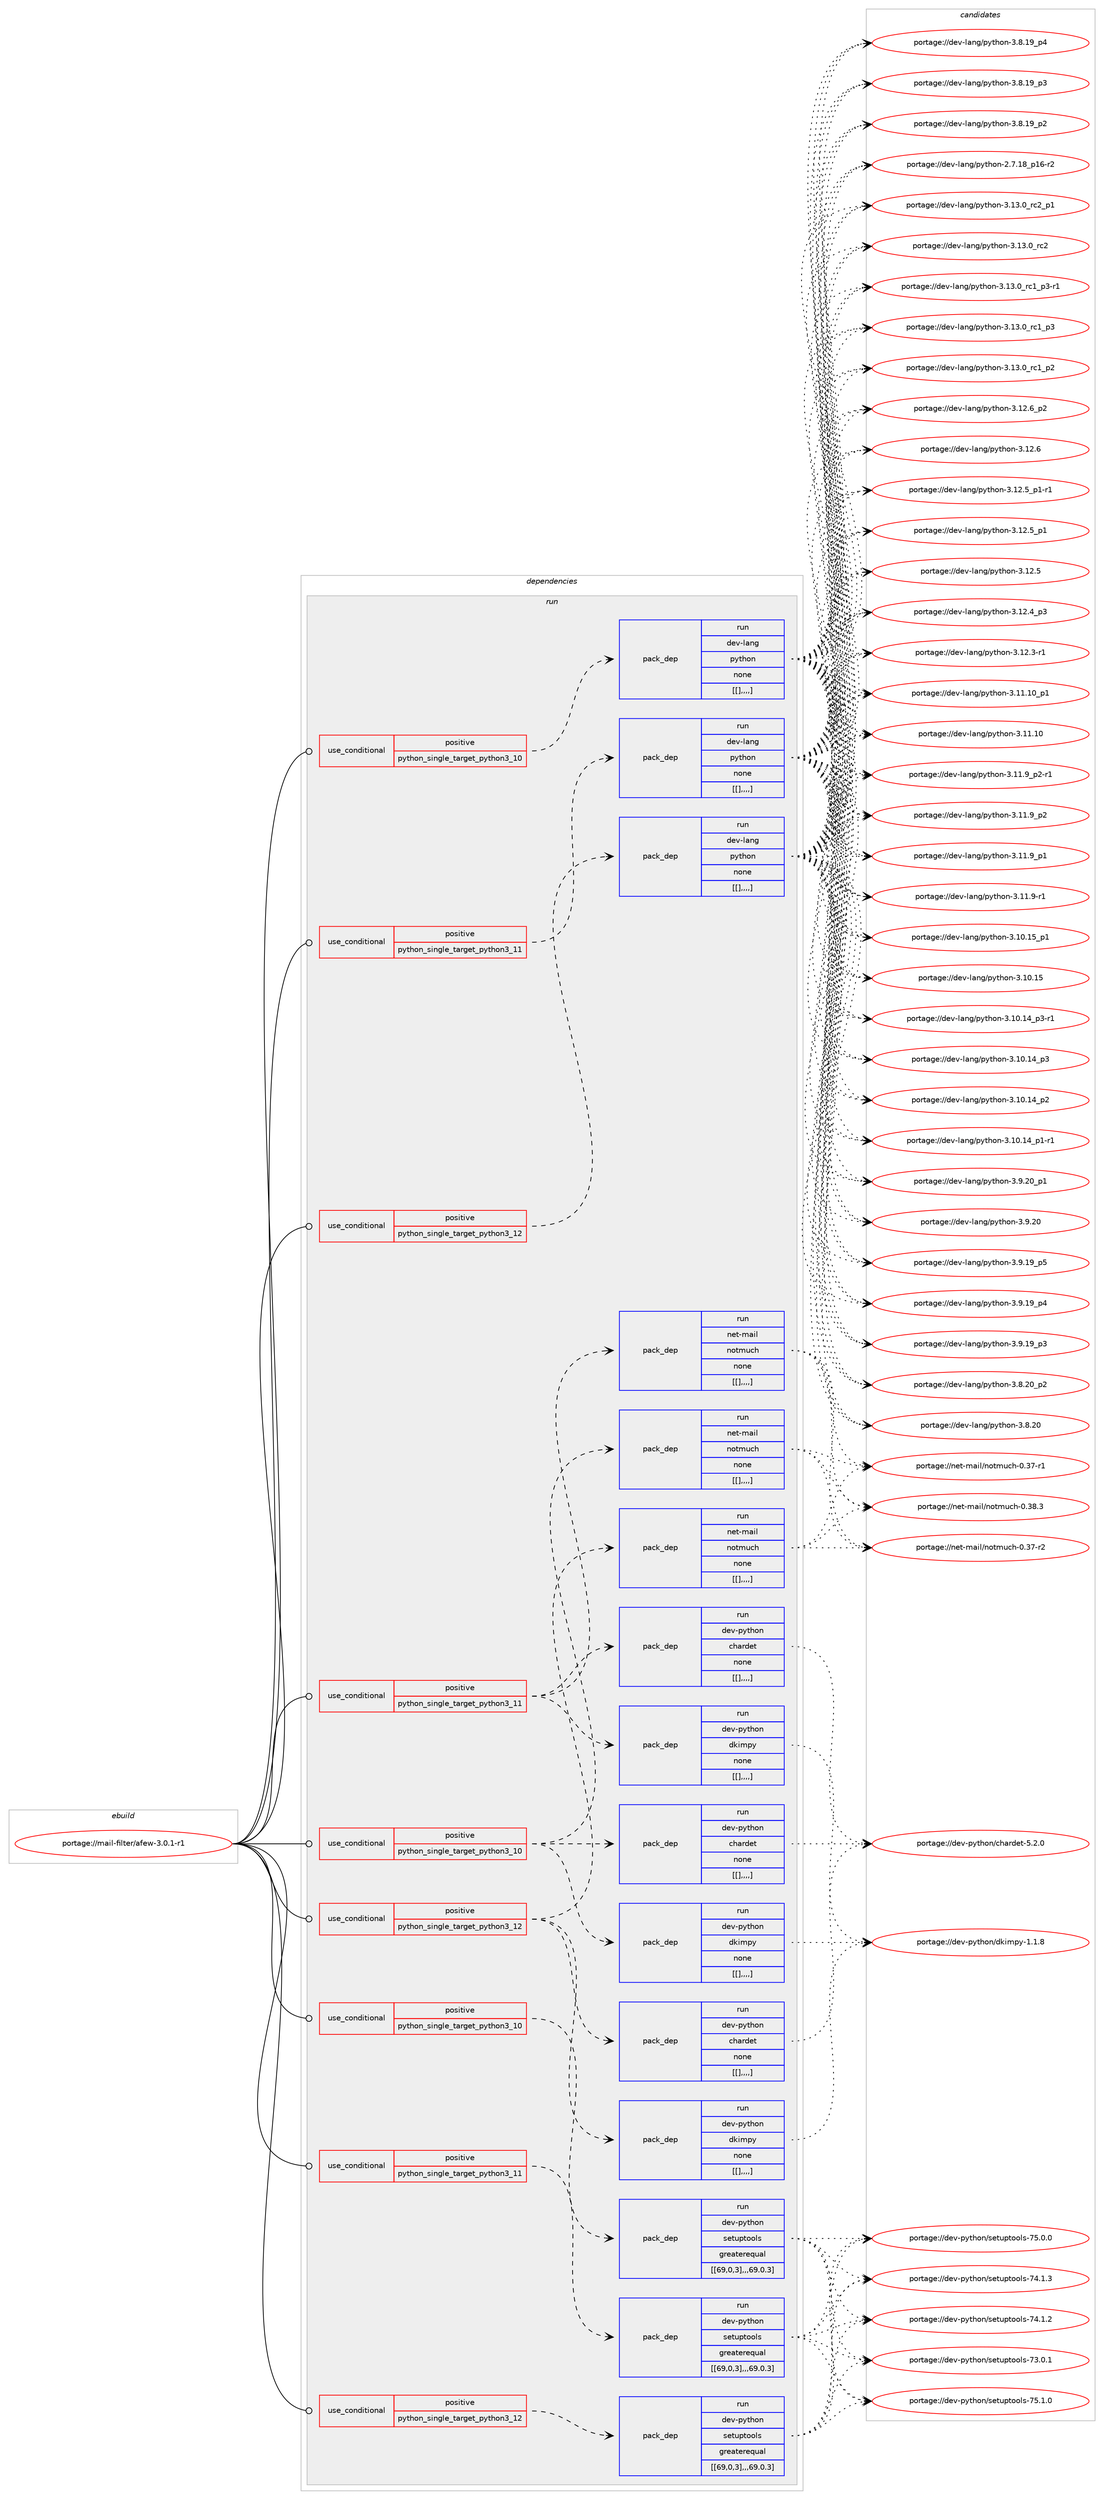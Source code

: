 digraph prolog {

# *************
# Graph options
# *************

newrank=true;
concentrate=true;
compound=true;
graph [rankdir=LR,fontname=Helvetica,fontsize=10,ranksep=1.5];#, ranksep=2.5, nodesep=0.2];
edge  [arrowhead=vee];
node  [fontname=Helvetica,fontsize=10];

# **********
# The ebuild
# **********

subgraph cluster_leftcol {
color=gray;
label=<<i>ebuild</i>>;
id [label="portage://mail-filter/afew-3.0.1-r1", color=red, width=4, href="../mail-filter/afew-3.0.1-r1.svg"];
}

# ****************
# The dependencies
# ****************

subgraph cluster_midcol {
color=gray;
label=<<i>dependencies</i>>;
subgraph cluster_compile {
fillcolor="#eeeeee";
style=filled;
label=<<i>compile</i>>;
}
subgraph cluster_compileandrun {
fillcolor="#eeeeee";
style=filled;
label=<<i>compile and run</i>>;
}
subgraph cluster_run {
fillcolor="#eeeeee";
style=filled;
label=<<i>run</i>>;
subgraph cond72877 {
dependency287137 [label=<<TABLE BORDER="0" CELLBORDER="1" CELLSPACING="0" CELLPADDING="4"><TR><TD ROWSPAN="3" CELLPADDING="10">use_conditional</TD></TR><TR><TD>positive</TD></TR><TR><TD>python_single_target_python3_10</TD></TR></TABLE>>, shape=none, color=red];
subgraph pack211956 {
dependency287138 [label=<<TABLE BORDER="0" CELLBORDER="1" CELLSPACING="0" CELLPADDING="4" WIDTH="220"><TR><TD ROWSPAN="6" CELLPADDING="30">pack_dep</TD></TR><TR><TD WIDTH="110">run</TD></TR><TR><TD>dev-lang</TD></TR><TR><TD>python</TD></TR><TR><TD>none</TD></TR><TR><TD>[[],,,,]</TD></TR></TABLE>>, shape=none, color=blue];
}
dependency287137:e -> dependency287138:w [weight=20,style="dashed",arrowhead="vee"];
}
id:e -> dependency287137:w [weight=20,style="solid",arrowhead="odot"];
subgraph cond72878 {
dependency287139 [label=<<TABLE BORDER="0" CELLBORDER="1" CELLSPACING="0" CELLPADDING="4"><TR><TD ROWSPAN="3" CELLPADDING="10">use_conditional</TD></TR><TR><TD>positive</TD></TR><TR><TD>python_single_target_python3_10</TD></TR></TABLE>>, shape=none, color=red];
subgraph pack211957 {
dependency287140 [label=<<TABLE BORDER="0" CELLBORDER="1" CELLSPACING="0" CELLPADDING="4" WIDTH="220"><TR><TD ROWSPAN="6" CELLPADDING="30">pack_dep</TD></TR><TR><TD WIDTH="110">run</TD></TR><TR><TD>dev-python</TD></TR><TR><TD>chardet</TD></TR><TR><TD>none</TD></TR><TR><TD>[[],,,,]</TD></TR></TABLE>>, shape=none, color=blue];
}
dependency287139:e -> dependency287140:w [weight=20,style="dashed",arrowhead="vee"];
subgraph pack211958 {
dependency287141 [label=<<TABLE BORDER="0" CELLBORDER="1" CELLSPACING="0" CELLPADDING="4" WIDTH="220"><TR><TD ROWSPAN="6" CELLPADDING="30">pack_dep</TD></TR><TR><TD WIDTH="110">run</TD></TR><TR><TD>dev-python</TD></TR><TR><TD>dkimpy</TD></TR><TR><TD>none</TD></TR><TR><TD>[[],,,,]</TD></TR></TABLE>>, shape=none, color=blue];
}
dependency287139:e -> dependency287141:w [weight=20,style="dashed",arrowhead="vee"];
subgraph pack211959 {
dependency287142 [label=<<TABLE BORDER="0" CELLBORDER="1" CELLSPACING="0" CELLPADDING="4" WIDTH="220"><TR><TD ROWSPAN="6" CELLPADDING="30">pack_dep</TD></TR><TR><TD WIDTH="110">run</TD></TR><TR><TD>net-mail</TD></TR><TR><TD>notmuch</TD></TR><TR><TD>none</TD></TR><TR><TD>[[],,,,]</TD></TR></TABLE>>, shape=none, color=blue];
}
dependency287139:e -> dependency287142:w [weight=20,style="dashed",arrowhead="vee"];
}
id:e -> dependency287139:w [weight=20,style="solid",arrowhead="odot"];
subgraph cond72879 {
dependency287143 [label=<<TABLE BORDER="0" CELLBORDER="1" CELLSPACING="0" CELLPADDING="4"><TR><TD ROWSPAN="3" CELLPADDING="10">use_conditional</TD></TR><TR><TD>positive</TD></TR><TR><TD>python_single_target_python3_10</TD></TR></TABLE>>, shape=none, color=red];
subgraph pack211960 {
dependency287144 [label=<<TABLE BORDER="0" CELLBORDER="1" CELLSPACING="0" CELLPADDING="4" WIDTH="220"><TR><TD ROWSPAN="6" CELLPADDING="30">pack_dep</TD></TR><TR><TD WIDTH="110">run</TD></TR><TR><TD>dev-python</TD></TR><TR><TD>setuptools</TD></TR><TR><TD>greaterequal</TD></TR><TR><TD>[[69,0,3],,,69.0.3]</TD></TR></TABLE>>, shape=none, color=blue];
}
dependency287143:e -> dependency287144:w [weight=20,style="dashed",arrowhead="vee"];
}
id:e -> dependency287143:w [weight=20,style="solid",arrowhead="odot"];
subgraph cond72880 {
dependency287145 [label=<<TABLE BORDER="0" CELLBORDER="1" CELLSPACING="0" CELLPADDING="4"><TR><TD ROWSPAN="3" CELLPADDING="10">use_conditional</TD></TR><TR><TD>positive</TD></TR><TR><TD>python_single_target_python3_11</TD></TR></TABLE>>, shape=none, color=red];
subgraph pack211961 {
dependency287146 [label=<<TABLE BORDER="0" CELLBORDER="1" CELLSPACING="0" CELLPADDING="4" WIDTH="220"><TR><TD ROWSPAN="6" CELLPADDING="30">pack_dep</TD></TR><TR><TD WIDTH="110">run</TD></TR><TR><TD>dev-lang</TD></TR><TR><TD>python</TD></TR><TR><TD>none</TD></TR><TR><TD>[[],,,,]</TD></TR></TABLE>>, shape=none, color=blue];
}
dependency287145:e -> dependency287146:w [weight=20,style="dashed",arrowhead="vee"];
}
id:e -> dependency287145:w [weight=20,style="solid",arrowhead="odot"];
subgraph cond72881 {
dependency287147 [label=<<TABLE BORDER="0" CELLBORDER="1" CELLSPACING="0" CELLPADDING="4"><TR><TD ROWSPAN="3" CELLPADDING="10">use_conditional</TD></TR><TR><TD>positive</TD></TR><TR><TD>python_single_target_python3_11</TD></TR></TABLE>>, shape=none, color=red];
subgraph pack211962 {
dependency287148 [label=<<TABLE BORDER="0" CELLBORDER="1" CELLSPACING="0" CELLPADDING="4" WIDTH="220"><TR><TD ROWSPAN="6" CELLPADDING="30">pack_dep</TD></TR><TR><TD WIDTH="110">run</TD></TR><TR><TD>dev-python</TD></TR><TR><TD>chardet</TD></TR><TR><TD>none</TD></TR><TR><TD>[[],,,,]</TD></TR></TABLE>>, shape=none, color=blue];
}
dependency287147:e -> dependency287148:w [weight=20,style="dashed",arrowhead="vee"];
subgraph pack211963 {
dependency287149 [label=<<TABLE BORDER="0" CELLBORDER="1" CELLSPACING="0" CELLPADDING="4" WIDTH="220"><TR><TD ROWSPAN="6" CELLPADDING="30">pack_dep</TD></TR><TR><TD WIDTH="110">run</TD></TR><TR><TD>dev-python</TD></TR><TR><TD>dkimpy</TD></TR><TR><TD>none</TD></TR><TR><TD>[[],,,,]</TD></TR></TABLE>>, shape=none, color=blue];
}
dependency287147:e -> dependency287149:w [weight=20,style="dashed",arrowhead="vee"];
subgraph pack211964 {
dependency287150 [label=<<TABLE BORDER="0" CELLBORDER="1" CELLSPACING="0" CELLPADDING="4" WIDTH="220"><TR><TD ROWSPAN="6" CELLPADDING="30">pack_dep</TD></TR><TR><TD WIDTH="110">run</TD></TR><TR><TD>net-mail</TD></TR><TR><TD>notmuch</TD></TR><TR><TD>none</TD></TR><TR><TD>[[],,,,]</TD></TR></TABLE>>, shape=none, color=blue];
}
dependency287147:e -> dependency287150:w [weight=20,style="dashed",arrowhead="vee"];
}
id:e -> dependency287147:w [weight=20,style="solid",arrowhead="odot"];
subgraph cond72882 {
dependency287151 [label=<<TABLE BORDER="0" CELLBORDER="1" CELLSPACING="0" CELLPADDING="4"><TR><TD ROWSPAN="3" CELLPADDING="10">use_conditional</TD></TR><TR><TD>positive</TD></TR><TR><TD>python_single_target_python3_11</TD></TR></TABLE>>, shape=none, color=red];
subgraph pack211965 {
dependency287152 [label=<<TABLE BORDER="0" CELLBORDER="1" CELLSPACING="0" CELLPADDING="4" WIDTH="220"><TR><TD ROWSPAN="6" CELLPADDING="30">pack_dep</TD></TR><TR><TD WIDTH="110">run</TD></TR><TR><TD>dev-python</TD></TR><TR><TD>setuptools</TD></TR><TR><TD>greaterequal</TD></TR><TR><TD>[[69,0,3],,,69.0.3]</TD></TR></TABLE>>, shape=none, color=blue];
}
dependency287151:e -> dependency287152:w [weight=20,style="dashed",arrowhead="vee"];
}
id:e -> dependency287151:w [weight=20,style="solid",arrowhead="odot"];
subgraph cond72883 {
dependency287153 [label=<<TABLE BORDER="0" CELLBORDER="1" CELLSPACING="0" CELLPADDING="4"><TR><TD ROWSPAN="3" CELLPADDING="10">use_conditional</TD></TR><TR><TD>positive</TD></TR><TR><TD>python_single_target_python3_12</TD></TR></TABLE>>, shape=none, color=red];
subgraph pack211966 {
dependency287154 [label=<<TABLE BORDER="0" CELLBORDER="1" CELLSPACING="0" CELLPADDING="4" WIDTH="220"><TR><TD ROWSPAN="6" CELLPADDING="30">pack_dep</TD></TR><TR><TD WIDTH="110">run</TD></TR><TR><TD>dev-lang</TD></TR><TR><TD>python</TD></TR><TR><TD>none</TD></TR><TR><TD>[[],,,,]</TD></TR></TABLE>>, shape=none, color=blue];
}
dependency287153:e -> dependency287154:w [weight=20,style="dashed",arrowhead="vee"];
}
id:e -> dependency287153:w [weight=20,style="solid",arrowhead="odot"];
subgraph cond72884 {
dependency287155 [label=<<TABLE BORDER="0" CELLBORDER="1" CELLSPACING="0" CELLPADDING="4"><TR><TD ROWSPAN="3" CELLPADDING="10">use_conditional</TD></TR><TR><TD>positive</TD></TR><TR><TD>python_single_target_python3_12</TD></TR></TABLE>>, shape=none, color=red];
subgraph pack211967 {
dependency287156 [label=<<TABLE BORDER="0" CELLBORDER="1" CELLSPACING="0" CELLPADDING="4" WIDTH="220"><TR><TD ROWSPAN="6" CELLPADDING="30">pack_dep</TD></TR><TR><TD WIDTH="110">run</TD></TR><TR><TD>dev-python</TD></TR><TR><TD>chardet</TD></TR><TR><TD>none</TD></TR><TR><TD>[[],,,,]</TD></TR></TABLE>>, shape=none, color=blue];
}
dependency287155:e -> dependency287156:w [weight=20,style="dashed",arrowhead="vee"];
subgraph pack211968 {
dependency287157 [label=<<TABLE BORDER="0" CELLBORDER="1" CELLSPACING="0" CELLPADDING="4" WIDTH="220"><TR><TD ROWSPAN="6" CELLPADDING="30">pack_dep</TD></TR><TR><TD WIDTH="110">run</TD></TR><TR><TD>dev-python</TD></TR><TR><TD>dkimpy</TD></TR><TR><TD>none</TD></TR><TR><TD>[[],,,,]</TD></TR></TABLE>>, shape=none, color=blue];
}
dependency287155:e -> dependency287157:w [weight=20,style="dashed",arrowhead="vee"];
subgraph pack211969 {
dependency287158 [label=<<TABLE BORDER="0" CELLBORDER="1" CELLSPACING="0" CELLPADDING="4" WIDTH="220"><TR><TD ROWSPAN="6" CELLPADDING="30">pack_dep</TD></TR><TR><TD WIDTH="110">run</TD></TR><TR><TD>net-mail</TD></TR><TR><TD>notmuch</TD></TR><TR><TD>none</TD></TR><TR><TD>[[],,,,]</TD></TR></TABLE>>, shape=none, color=blue];
}
dependency287155:e -> dependency287158:w [weight=20,style="dashed",arrowhead="vee"];
}
id:e -> dependency287155:w [weight=20,style="solid",arrowhead="odot"];
subgraph cond72885 {
dependency287159 [label=<<TABLE BORDER="0" CELLBORDER="1" CELLSPACING="0" CELLPADDING="4"><TR><TD ROWSPAN="3" CELLPADDING="10">use_conditional</TD></TR><TR><TD>positive</TD></TR><TR><TD>python_single_target_python3_12</TD></TR></TABLE>>, shape=none, color=red];
subgraph pack211970 {
dependency287160 [label=<<TABLE BORDER="0" CELLBORDER="1" CELLSPACING="0" CELLPADDING="4" WIDTH="220"><TR><TD ROWSPAN="6" CELLPADDING="30">pack_dep</TD></TR><TR><TD WIDTH="110">run</TD></TR><TR><TD>dev-python</TD></TR><TR><TD>setuptools</TD></TR><TR><TD>greaterequal</TD></TR><TR><TD>[[69,0,3],,,69.0.3]</TD></TR></TABLE>>, shape=none, color=blue];
}
dependency287159:e -> dependency287160:w [weight=20,style="dashed",arrowhead="vee"];
}
id:e -> dependency287159:w [weight=20,style="solid",arrowhead="odot"];
}
}

# **************
# The candidates
# **************

subgraph cluster_choices {
rank=same;
color=gray;
label=<<i>candidates</i>>;

subgraph choice211956 {
color=black;
nodesep=1;
choice100101118451089711010347112121116104111110455146495146489511499509511249 [label="portage://dev-lang/python-3.13.0_rc2_p1", color=red, width=4,href="../dev-lang/python-3.13.0_rc2_p1.svg"];
choice10010111845108971101034711212111610411111045514649514648951149950 [label="portage://dev-lang/python-3.13.0_rc2", color=red, width=4,href="../dev-lang/python-3.13.0_rc2.svg"];
choice1001011184510897110103471121211161041111104551464951464895114994995112514511449 [label="portage://dev-lang/python-3.13.0_rc1_p3-r1", color=red, width=4,href="../dev-lang/python-3.13.0_rc1_p3-r1.svg"];
choice100101118451089711010347112121116104111110455146495146489511499499511251 [label="portage://dev-lang/python-3.13.0_rc1_p3", color=red, width=4,href="../dev-lang/python-3.13.0_rc1_p3.svg"];
choice100101118451089711010347112121116104111110455146495146489511499499511250 [label="portage://dev-lang/python-3.13.0_rc1_p2", color=red, width=4,href="../dev-lang/python-3.13.0_rc1_p2.svg"];
choice100101118451089711010347112121116104111110455146495046549511250 [label="portage://dev-lang/python-3.12.6_p2", color=red, width=4,href="../dev-lang/python-3.12.6_p2.svg"];
choice10010111845108971101034711212111610411111045514649504654 [label="portage://dev-lang/python-3.12.6", color=red, width=4,href="../dev-lang/python-3.12.6.svg"];
choice1001011184510897110103471121211161041111104551464950465395112494511449 [label="portage://dev-lang/python-3.12.5_p1-r1", color=red, width=4,href="../dev-lang/python-3.12.5_p1-r1.svg"];
choice100101118451089711010347112121116104111110455146495046539511249 [label="portage://dev-lang/python-3.12.5_p1", color=red, width=4,href="../dev-lang/python-3.12.5_p1.svg"];
choice10010111845108971101034711212111610411111045514649504653 [label="portage://dev-lang/python-3.12.5", color=red, width=4,href="../dev-lang/python-3.12.5.svg"];
choice100101118451089711010347112121116104111110455146495046529511251 [label="portage://dev-lang/python-3.12.4_p3", color=red, width=4,href="../dev-lang/python-3.12.4_p3.svg"];
choice100101118451089711010347112121116104111110455146495046514511449 [label="portage://dev-lang/python-3.12.3-r1", color=red, width=4,href="../dev-lang/python-3.12.3-r1.svg"];
choice10010111845108971101034711212111610411111045514649494649489511249 [label="portage://dev-lang/python-3.11.10_p1", color=red, width=4,href="../dev-lang/python-3.11.10_p1.svg"];
choice1001011184510897110103471121211161041111104551464949464948 [label="portage://dev-lang/python-3.11.10", color=red, width=4,href="../dev-lang/python-3.11.10.svg"];
choice1001011184510897110103471121211161041111104551464949465795112504511449 [label="portage://dev-lang/python-3.11.9_p2-r1", color=red, width=4,href="../dev-lang/python-3.11.9_p2-r1.svg"];
choice100101118451089711010347112121116104111110455146494946579511250 [label="portage://dev-lang/python-3.11.9_p2", color=red, width=4,href="../dev-lang/python-3.11.9_p2.svg"];
choice100101118451089711010347112121116104111110455146494946579511249 [label="portage://dev-lang/python-3.11.9_p1", color=red, width=4,href="../dev-lang/python-3.11.9_p1.svg"];
choice100101118451089711010347112121116104111110455146494946574511449 [label="portage://dev-lang/python-3.11.9-r1", color=red, width=4,href="../dev-lang/python-3.11.9-r1.svg"];
choice10010111845108971101034711212111610411111045514649484649539511249 [label="portage://dev-lang/python-3.10.15_p1", color=red, width=4,href="../dev-lang/python-3.10.15_p1.svg"];
choice1001011184510897110103471121211161041111104551464948464953 [label="portage://dev-lang/python-3.10.15", color=red, width=4,href="../dev-lang/python-3.10.15.svg"];
choice100101118451089711010347112121116104111110455146494846495295112514511449 [label="portage://dev-lang/python-3.10.14_p3-r1", color=red, width=4,href="../dev-lang/python-3.10.14_p3-r1.svg"];
choice10010111845108971101034711212111610411111045514649484649529511251 [label="portage://dev-lang/python-3.10.14_p3", color=red, width=4,href="../dev-lang/python-3.10.14_p3.svg"];
choice10010111845108971101034711212111610411111045514649484649529511250 [label="portage://dev-lang/python-3.10.14_p2", color=red, width=4,href="../dev-lang/python-3.10.14_p2.svg"];
choice100101118451089711010347112121116104111110455146494846495295112494511449 [label="portage://dev-lang/python-3.10.14_p1-r1", color=red, width=4,href="../dev-lang/python-3.10.14_p1-r1.svg"];
choice100101118451089711010347112121116104111110455146574650489511249 [label="portage://dev-lang/python-3.9.20_p1", color=red, width=4,href="../dev-lang/python-3.9.20_p1.svg"];
choice10010111845108971101034711212111610411111045514657465048 [label="portage://dev-lang/python-3.9.20", color=red, width=4,href="../dev-lang/python-3.9.20.svg"];
choice100101118451089711010347112121116104111110455146574649579511253 [label="portage://dev-lang/python-3.9.19_p5", color=red, width=4,href="../dev-lang/python-3.9.19_p5.svg"];
choice100101118451089711010347112121116104111110455146574649579511252 [label="portage://dev-lang/python-3.9.19_p4", color=red, width=4,href="../dev-lang/python-3.9.19_p4.svg"];
choice100101118451089711010347112121116104111110455146574649579511251 [label="portage://dev-lang/python-3.9.19_p3", color=red, width=4,href="../dev-lang/python-3.9.19_p3.svg"];
choice100101118451089711010347112121116104111110455146564650489511250 [label="portage://dev-lang/python-3.8.20_p2", color=red, width=4,href="../dev-lang/python-3.8.20_p2.svg"];
choice10010111845108971101034711212111610411111045514656465048 [label="portage://dev-lang/python-3.8.20", color=red, width=4,href="../dev-lang/python-3.8.20.svg"];
choice100101118451089711010347112121116104111110455146564649579511252 [label="portage://dev-lang/python-3.8.19_p4", color=red, width=4,href="../dev-lang/python-3.8.19_p4.svg"];
choice100101118451089711010347112121116104111110455146564649579511251 [label="portage://dev-lang/python-3.8.19_p3", color=red, width=4,href="../dev-lang/python-3.8.19_p3.svg"];
choice100101118451089711010347112121116104111110455146564649579511250 [label="portage://dev-lang/python-3.8.19_p2", color=red, width=4,href="../dev-lang/python-3.8.19_p2.svg"];
choice100101118451089711010347112121116104111110455046554649569511249544511450 [label="portage://dev-lang/python-2.7.18_p16-r2", color=red, width=4,href="../dev-lang/python-2.7.18_p16-r2.svg"];
dependency287138:e -> choice100101118451089711010347112121116104111110455146495146489511499509511249:w [style=dotted,weight="100"];
dependency287138:e -> choice10010111845108971101034711212111610411111045514649514648951149950:w [style=dotted,weight="100"];
dependency287138:e -> choice1001011184510897110103471121211161041111104551464951464895114994995112514511449:w [style=dotted,weight="100"];
dependency287138:e -> choice100101118451089711010347112121116104111110455146495146489511499499511251:w [style=dotted,weight="100"];
dependency287138:e -> choice100101118451089711010347112121116104111110455146495146489511499499511250:w [style=dotted,weight="100"];
dependency287138:e -> choice100101118451089711010347112121116104111110455146495046549511250:w [style=dotted,weight="100"];
dependency287138:e -> choice10010111845108971101034711212111610411111045514649504654:w [style=dotted,weight="100"];
dependency287138:e -> choice1001011184510897110103471121211161041111104551464950465395112494511449:w [style=dotted,weight="100"];
dependency287138:e -> choice100101118451089711010347112121116104111110455146495046539511249:w [style=dotted,weight="100"];
dependency287138:e -> choice10010111845108971101034711212111610411111045514649504653:w [style=dotted,weight="100"];
dependency287138:e -> choice100101118451089711010347112121116104111110455146495046529511251:w [style=dotted,weight="100"];
dependency287138:e -> choice100101118451089711010347112121116104111110455146495046514511449:w [style=dotted,weight="100"];
dependency287138:e -> choice10010111845108971101034711212111610411111045514649494649489511249:w [style=dotted,weight="100"];
dependency287138:e -> choice1001011184510897110103471121211161041111104551464949464948:w [style=dotted,weight="100"];
dependency287138:e -> choice1001011184510897110103471121211161041111104551464949465795112504511449:w [style=dotted,weight="100"];
dependency287138:e -> choice100101118451089711010347112121116104111110455146494946579511250:w [style=dotted,weight="100"];
dependency287138:e -> choice100101118451089711010347112121116104111110455146494946579511249:w [style=dotted,weight="100"];
dependency287138:e -> choice100101118451089711010347112121116104111110455146494946574511449:w [style=dotted,weight="100"];
dependency287138:e -> choice10010111845108971101034711212111610411111045514649484649539511249:w [style=dotted,weight="100"];
dependency287138:e -> choice1001011184510897110103471121211161041111104551464948464953:w [style=dotted,weight="100"];
dependency287138:e -> choice100101118451089711010347112121116104111110455146494846495295112514511449:w [style=dotted,weight="100"];
dependency287138:e -> choice10010111845108971101034711212111610411111045514649484649529511251:w [style=dotted,weight="100"];
dependency287138:e -> choice10010111845108971101034711212111610411111045514649484649529511250:w [style=dotted,weight="100"];
dependency287138:e -> choice100101118451089711010347112121116104111110455146494846495295112494511449:w [style=dotted,weight="100"];
dependency287138:e -> choice100101118451089711010347112121116104111110455146574650489511249:w [style=dotted,weight="100"];
dependency287138:e -> choice10010111845108971101034711212111610411111045514657465048:w [style=dotted,weight="100"];
dependency287138:e -> choice100101118451089711010347112121116104111110455146574649579511253:w [style=dotted,weight="100"];
dependency287138:e -> choice100101118451089711010347112121116104111110455146574649579511252:w [style=dotted,weight="100"];
dependency287138:e -> choice100101118451089711010347112121116104111110455146574649579511251:w [style=dotted,weight="100"];
dependency287138:e -> choice100101118451089711010347112121116104111110455146564650489511250:w [style=dotted,weight="100"];
dependency287138:e -> choice10010111845108971101034711212111610411111045514656465048:w [style=dotted,weight="100"];
dependency287138:e -> choice100101118451089711010347112121116104111110455146564649579511252:w [style=dotted,weight="100"];
dependency287138:e -> choice100101118451089711010347112121116104111110455146564649579511251:w [style=dotted,weight="100"];
dependency287138:e -> choice100101118451089711010347112121116104111110455146564649579511250:w [style=dotted,weight="100"];
dependency287138:e -> choice100101118451089711010347112121116104111110455046554649569511249544511450:w [style=dotted,weight="100"];
}
subgraph choice211957 {
color=black;
nodesep=1;
choice10010111845112121116104111110479910497114100101116455346504648 [label="portage://dev-python/chardet-5.2.0", color=red, width=4,href="../dev-python/chardet-5.2.0.svg"];
dependency287140:e -> choice10010111845112121116104111110479910497114100101116455346504648:w [style=dotted,weight="100"];
}
subgraph choice211958 {
color=black;
nodesep=1;
choice1001011184511212111610411111047100107105109112121454946494656 [label="portage://dev-python/dkimpy-1.1.8", color=red, width=4,href="../dev-python/dkimpy-1.1.8.svg"];
dependency287141:e -> choice1001011184511212111610411111047100107105109112121454946494656:w [style=dotted,weight="100"];
}
subgraph choice211959 {
color=black;
nodesep=1;
choice1101011164510997105108471101111161091179910445484651564651 [label="portage://net-mail/notmuch-0.38.3", color=red, width=4,href="../net-mail/notmuch-0.38.3.svg"];
choice1101011164510997105108471101111161091179910445484651554511450 [label="portage://net-mail/notmuch-0.37-r2", color=red, width=4,href="../net-mail/notmuch-0.37-r2.svg"];
choice1101011164510997105108471101111161091179910445484651554511449 [label="portage://net-mail/notmuch-0.37-r1", color=red, width=4,href="../net-mail/notmuch-0.37-r1.svg"];
dependency287142:e -> choice1101011164510997105108471101111161091179910445484651564651:w [style=dotted,weight="100"];
dependency287142:e -> choice1101011164510997105108471101111161091179910445484651554511450:w [style=dotted,weight="100"];
dependency287142:e -> choice1101011164510997105108471101111161091179910445484651554511449:w [style=dotted,weight="100"];
}
subgraph choice211960 {
color=black;
nodesep=1;
choice100101118451121211161041111104711510111611711211611111110811545555346494648 [label="portage://dev-python/setuptools-75.1.0", color=red, width=4,href="../dev-python/setuptools-75.1.0.svg"];
choice100101118451121211161041111104711510111611711211611111110811545555346484648 [label="portage://dev-python/setuptools-75.0.0", color=red, width=4,href="../dev-python/setuptools-75.0.0.svg"];
choice100101118451121211161041111104711510111611711211611111110811545555246494651 [label="portage://dev-python/setuptools-74.1.3", color=red, width=4,href="../dev-python/setuptools-74.1.3.svg"];
choice100101118451121211161041111104711510111611711211611111110811545555246494650 [label="portage://dev-python/setuptools-74.1.2", color=red, width=4,href="../dev-python/setuptools-74.1.2.svg"];
choice100101118451121211161041111104711510111611711211611111110811545555146484649 [label="portage://dev-python/setuptools-73.0.1", color=red, width=4,href="../dev-python/setuptools-73.0.1.svg"];
dependency287144:e -> choice100101118451121211161041111104711510111611711211611111110811545555346494648:w [style=dotted,weight="100"];
dependency287144:e -> choice100101118451121211161041111104711510111611711211611111110811545555346484648:w [style=dotted,weight="100"];
dependency287144:e -> choice100101118451121211161041111104711510111611711211611111110811545555246494651:w [style=dotted,weight="100"];
dependency287144:e -> choice100101118451121211161041111104711510111611711211611111110811545555246494650:w [style=dotted,weight="100"];
dependency287144:e -> choice100101118451121211161041111104711510111611711211611111110811545555146484649:w [style=dotted,weight="100"];
}
subgraph choice211961 {
color=black;
nodesep=1;
choice100101118451089711010347112121116104111110455146495146489511499509511249 [label="portage://dev-lang/python-3.13.0_rc2_p1", color=red, width=4,href="../dev-lang/python-3.13.0_rc2_p1.svg"];
choice10010111845108971101034711212111610411111045514649514648951149950 [label="portage://dev-lang/python-3.13.0_rc2", color=red, width=4,href="../dev-lang/python-3.13.0_rc2.svg"];
choice1001011184510897110103471121211161041111104551464951464895114994995112514511449 [label="portage://dev-lang/python-3.13.0_rc1_p3-r1", color=red, width=4,href="../dev-lang/python-3.13.0_rc1_p3-r1.svg"];
choice100101118451089711010347112121116104111110455146495146489511499499511251 [label="portage://dev-lang/python-3.13.0_rc1_p3", color=red, width=4,href="../dev-lang/python-3.13.0_rc1_p3.svg"];
choice100101118451089711010347112121116104111110455146495146489511499499511250 [label="portage://dev-lang/python-3.13.0_rc1_p2", color=red, width=4,href="../dev-lang/python-3.13.0_rc1_p2.svg"];
choice100101118451089711010347112121116104111110455146495046549511250 [label="portage://dev-lang/python-3.12.6_p2", color=red, width=4,href="../dev-lang/python-3.12.6_p2.svg"];
choice10010111845108971101034711212111610411111045514649504654 [label="portage://dev-lang/python-3.12.6", color=red, width=4,href="../dev-lang/python-3.12.6.svg"];
choice1001011184510897110103471121211161041111104551464950465395112494511449 [label="portage://dev-lang/python-3.12.5_p1-r1", color=red, width=4,href="../dev-lang/python-3.12.5_p1-r1.svg"];
choice100101118451089711010347112121116104111110455146495046539511249 [label="portage://dev-lang/python-3.12.5_p1", color=red, width=4,href="../dev-lang/python-3.12.5_p1.svg"];
choice10010111845108971101034711212111610411111045514649504653 [label="portage://dev-lang/python-3.12.5", color=red, width=4,href="../dev-lang/python-3.12.5.svg"];
choice100101118451089711010347112121116104111110455146495046529511251 [label="portage://dev-lang/python-3.12.4_p3", color=red, width=4,href="../dev-lang/python-3.12.4_p3.svg"];
choice100101118451089711010347112121116104111110455146495046514511449 [label="portage://dev-lang/python-3.12.3-r1", color=red, width=4,href="../dev-lang/python-3.12.3-r1.svg"];
choice10010111845108971101034711212111610411111045514649494649489511249 [label="portage://dev-lang/python-3.11.10_p1", color=red, width=4,href="../dev-lang/python-3.11.10_p1.svg"];
choice1001011184510897110103471121211161041111104551464949464948 [label="portage://dev-lang/python-3.11.10", color=red, width=4,href="../dev-lang/python-3.11.10.svg"];
choice1001011184510897110103471121211161041111104551464949465795112504511449 [label="portage://dev-lang/python-3.11.9_p2-r1", color=red, width=4,href="../dev-lang/python-3.11.9_p2-r1.svg"];
choice100101118451089711010347112121116104111110455146494946579511250 [label="portage://dev-lang/python-3.11.9_p2", color=red, width=4,href="../dev-lang/python-3.11.9_p2.svg"];
choice100101118451089711010347112121116104111110455146494946579511249 [label="portage://dev-lang/python-3.11.9_p1", color=red, width=4,href="../dev-lang/python-3.11.9_p1.svg"];
choice100101118451089711010347112121116104111110455146494946574511449 [label="portage://dev-lang/python-3.11.9-r1", color=red, width=4,href="../dev-lang/python-3.11.9-r1.svg"];
choice10010111845108971101034711212111610411111045514649484649539511249 [label="portage://dev-lang/python-3.10.15_p1", color=red, width=4,href="../dev-lang/python-3.10.15_p1.svg"];
choice1001011184510897110103471121211161041111104551464948464953 [label="portage://dev-lang/python-3.10.15", color=red, width=4,href="../dev-lang/python-3.10.15.svg"];
choice100101118451089711010347112121116104111110455146494846495295112514511449 [label="portage://dev-lang/python-3.10.14_p3-r1", color=red, width=4,href="../dev-lang/python-3.10.14_p3-r1.svg"];
choice10010111845108971101034711212111610411111045514649484649529511251 [label="portage://dev-lang/python-3.10.14_p3", color=red, width=4,href="../dev-lang/python-3.10.14_p3.svg"];
choice10010111845108971101034711212111610411111045514649484649529511250 [label="portage://dev-lang/python-3.10.14_p2", color=red, width=4,href="../dev-lang/python-3.10.14_p2.svg"];
choice100101118451089711010347112121116104111110455146494846495295112494511449 [label="portage://dev-lang/python-3.10.14_p1-r1", color=red, width=4,href="../dev-lang/python-3.10.14_p1-r1.svg"];
choice100101118451089711010347112121116104111110455146574650489511249 [label="portage://dev-lang/python-3.9.20_p1", color=red, width=4,href="../dev-lang/python-3.9.20_p1.svg"];
choice10010111845108971101034711212111610411111045514657465048 [label="portage://dev-lang/python-3.9.20", color=red, width=4,href="../dev-lang/python-3.9.20.svg"];
choice100101118451089711010347112121116104111110455146574649579511253 [label="portage://dev-lang/python-3.9.19_p5", color=red, width=4,href="../dev-lang/python-3.9.19_p5.svg"];
choice100101118451089711010347112121116104111110455146574649579511252 [label="portage://dev-lang/python-3.9.19_p4", color=red, width=4,href="../dev-lang/python-3.9.19_p4.svg"];
choice100101118451089711010347112121116104111110455146574649579511251 [label="portage://dev-lang/python-3.9.19_p3", color=red, width=4,href="../dev-lang/python-3.9.19_p3.svg"];
choice100101118451089711010347112121116104111110455146564650489511250 [label="portage://dev-lang/python-3.8.20_p2", color=red, width=4,href="../dev-lang/python-3.8.20_p2.svg"];
choice10010111845108971101034711212111610411111045514656465048 [label="portage://dev-lang/python-3.8.20", color=red, width=4,href="../dev-lang/python-3.8.20.svg"];
choice100101118451089711010347112121116104111110455146564649579511252 [label="portage://dev-lang/python-3.8.19_p4", color=red, width=4,href="../dev-lang/python-3.8.19_p4.svg"];
choice100101118451089711010347112121116104111110455146564649579511251 [label="portage://dev-lang/python-3.8.19_p3", color=red, width=4,href="../dev-lang/python-3.8.19_p3.svg"];
choice100101118451089711010347112121116104111110455146564649579511250 [label="portage://dev-lang/python-3.8.19_p2", color=red, width=4,href="../dev-lang/python-3.8.19_p2.svg"];
choice100101118451089711010347112121116104111110455046554649569511249544511450 [label="portage://dev-lang/python-2.7.18_p16-r2", color=red, width=4,href="../dev-lang/python-2.7.18_p16-r2.svg"];
dependency287146:e -> choice100101118451089711010347112121116104111110455146495146489511499509511249:w [style=dotted,weight="100"];
dependency287146:e -> choice10010111845108971101034711212111610411111045514649514648951149950:w [style=dotted,weight="100"];
dependency287146:e -> choice1001011184510897110103471121211161041111104551464951464895114994995112514511449:w [style=dotted,weight="100"];
dependency287146:e -> choice100101118451089711010347112121116104111110455146495146489511499499511251:w [style=dotted,weight="100"];
dependency287146:e -> choice100101118451089711010347112121116104111110455146495146489511499499511250:w [style=dotted,weight="100"];
dependency287146:e -> choice100101118451089711010347112121116104111110455146495046549511250:w [style=dotted,weight="100"];
dependency287146:e -> choice10010111845108971101034711212111610411111045514649504654:w [style=dotted,weight="100"];
dependency287146:e -> choice1001011184510897110103471121211161041111104551464950465395112494511449:w [style=dotted,weight="100"];
dependency287146:e -> choice100101118451089711010347112121116104111110455146495046539511249:w [style=dotted,weight="100"];
dependency287146:e -> choice10010111845108971101034711212111610411111045514649504653:w [style=dotted,weight="100"];
dependency287146:e -> choice100101118451089711010347112121116104111110455146495046529511251:w [style=dotted,weight="100"];
dependency287146:e -> choice100101118451089711010347112121116104111110455146495046514511449:w [style=dotted,weight="100"];
dependency287146:e -> choice10010111845108971101034711212111610411111045514649494649489511249:w [style=dotted,weight="100"];
dependency287146:e -> choice1001011184510897110103471121211161041111104551464949464948:w [style=dotted,weight="100"];
dependency287146:e -> choice1001011184510897110103471121211161041111104551464949465795112504511449:w [style=dotted,weight="100"];
dependency287146:e -> choice100101118451089711010347112121116104111110455146494946579511250:w [style=dotted,weight="100"];
dependency287146:e -> choice100101118451089711010347112121116104111110455146494946579511249:w [style=dotted,weight="100"];
dependency287146:e -> choice100101118451089711010347112121116104111110455146494946574511449:w [style=dotted,weight="100"];
dependency287146:e -> choice10010111845108971101034711212111610411111045514649484649539511249:w [style=dotted,weight="100"];
dependency287146:e -> choice1001011184510897110103471121211161041111104551464948464953:w [style=dotted,weight="100"];
dependency287146:e -> choice100101118451089711010347112121116104111110455146494846495295112514511449:w [style=dotted,weight="100"];
dependency287146:e -> choice10010111845108971101034711212111610411111045514649484649529511251:w [style=dotted,weight="100"];
dependency287146:e -> choice10010111845108971101034711212111610411111045514649484649529511250:w [style=dotted,weight="100"];
dependency287146:e -> choice100101118451089711010347112121116104111110455146494846495295112494511449:w [style=dotted,weight="100"];
dependency287146:e -> choice100101118451089711010347112121116104111110455146574650489511249:w [style=dotted,weight="100"];
dependency287146:e -> choice10010111845108971101034711212111610411111045514657465048:w [style=dotted,weight="100"];
dependency287146:e -> choice100101118451089711010347112121116104111110455146574649579511253:w [style=dotted,weight="100"];
dependency287146:e -> choice100101118451089711010347112121116104111110455146574649579511252:w [style=dotted,weight="100"];
dependency287146:e -> choice100101118451089711010347112121116104111110455146574649579511251:w [style=dotted,weight="100"];
dependency287146:e -> choice100101118451089711010347112121116104111110455146564650489511250:w [style=dotted,weight="100"];
dependency287146:e -> choice10010111845108971101034711212111610411111045514656465048:w [style=dotted,weight="100"];
dependency287146:e -> choice100101118451089711010347112121116104111110455146564649579511252:w [style=dotted,weight="100"];
dependency287146:e -> choice100101118451089711010347112121116104111110455146564649579511251:w [style=dotted,weight="100"];
dependency287146:e -> choice100101118451089711010347112121116104111110455146564649579511250:w [style=dotted,weight="100"];
dependency287146:e -> choice100101118451089711010347112121116104111110455046554649569511249544511450:w [style=dotted,weight="100"];
}
subgraph choice211962 {
color=black;
nodesep=1;
choice10010111845112121116104111110479910497114100101116455346504648 [label="portage://dev-python/chardet-5.2.0", color=red, width=4,href="../dev-python/chardet-5.2.0.svg"];
dependency287148:e -> choice10010111845112121116104111110479910497114100101116455346504648:w [style=dotted,weight="100"];
}
subgraph choice211963 {
color=black;
nodesep=1;
choice1001011184511212111610411111047100107105109112121454946494656 [label="portage://dev-python/dkimpy-1.1.8", color=red, width=4,href="../dev-python/dkimpy-1.1.8.svg"];
dependency287149:e -> choice1001011184511212111610411111047100107105109112121454946494656:w [style=dotted,weight="100"];
}
subgraph choice211964 {
color=black;
nodesep=1;
choice1101011164510997105108471101111161091179910445484651564651 [label="portage://net-mail/notmuch-0.38.3", color=red, width=4,href="../net-mail/notmuch-0.38.3.svg"];
choice1101011164510997105108471101111161091179910445484651554511450 [label="portage://net-mail/notmuch-0.37-r2", color=red, width=4,href="../net-mail/notmuch-0.37-r2.svg"];
choice1101011164510997105108471101111161091179910445484651554511449 [label="portage://net-mail/notmuch-0.37-r1", color=red, width=4,href="../net-mail/notmuch-0.37-r1.svg"];
dependency287150:e -> choice1101011164510997105108471101111161091179910445484651564651:w [style=dotted,weight="100"];
dependency287150:e -> choice1101011164510997105108471101111161091179910445484651554511450:w [style=dotted,weight="100"];
dependency287150:e -> choice1101011164510997105108471101111161091179910445484651554511449:w [style=dotted,weight="100"];
}
subgraph choice211965 {
color=black;
nodesep=1;
choice100101118451121211161041111104711510111611711211611111110811545555346494648 [label="portage://dev-python/setuptools-75.1.0", color=red, width=4,href="../dev-python/setuptools-75.1.0.svg"];
choice100101118451121211161041111104711510111611711211611111110811545555346484648 [label="portage://dev-python/setuptools-75.0.0", color=red, width=4,href="../dev-python/setuptools-75.0.0.svg"];
choice100101118451121211161041111104711510111611711211611111110811545555246494651 [label="portage://dev-python/setuptools-74.1.3", color=red, width=4,href="../dev-python/setuptools-74.1.3.svg"];
choice100101118451121211161041111104711510111611711211611111110811545555246494650 [label="portage://dev-python/setuptools-74.1.2", color=red, width=4,href="../dev-python/setuptools-74.1.2.svg"];
choice100101118451121211161041111104711510111611711211611111110811545555146484649 [label="portage://dev-python/setuptools-73.0.1", color=red, width=4,href="../dev-python/setuptools-73.0.1.svg"];
dependency287152:e -> choice100101118451121211161041111104711510111611711211611111110811545555346494648:w [style=dotted,weight="100"];
dependency287152:e -> choice100101118451121211161041111104711510111611711211611111110811545555346484648:w [style=dotted,weight="100"];
dependency287152:e -> choice100101118451121211161041111104711510111611711211611111110811545555246494651:w [style=dotted,weight="100"];
dependency287152:e -> choice100101118451121211161041111104711510111611711211611111110811545555246494650:w [style=dotted,weight="100"];
dependency287152:e -> choice100101118451121211161041111104711510111611711211611111110811545555146484649:w [style=dotted,weight="100"];
}
subgraph choice211966 {
color=black;
nodesep=1;
choice100101118451089711010347112121116104111110455146495146489511499509511249 [label="portage://dev-lang/python-3.13.0_rc2_p1", color=red, width=4,href="../dev-lang/python-3.13.0_rc2_p1.svg"];
choice10010111845108971101034711212111610411111045514649514648951149950 [label="portage://dev-lang/python-3.13.0_rc2", color=red, width=4,href="../dev-lang/python-3.13.0_rc2.svg"];
choice1001011184510897110103471121211161041111104551464951464895114994995112514511449 [label="portage://dev-lang/python-3.13.0_rc1_p3-r1", color=red, width=4,href="../dev-lang/python-3.13.0_rc1_p3-r1.svg"];
choice100101118451089711010347112121116104111110455146495146489511499499511251 [label="portage://dev-lang/python-3.13.0_rc1_p3", color=red, width=4,href="../dev-lang/python-3.13.0_rc1_p3.svg"];
choice100101118451089711010347112121116104111110455146495146489511499499511250 [label="portage://dev-lang/python-3.13.0_rc1_p2", color=red, width=4,href="../dev-lang/python-3.13.0_rc1_p2.svg"];
choice100101118451089711010347112121116104111110455146495046549511250 [label="portage://dev-lang/python-3.12.6_p2", color=red, width=4,href="../dev-lang/python-3.12.6_p2.svg"];
choice10010111845108971101034711212111610411111045514649504654 [label="portage://dev-lang/python-3.12.6", color=red, width=4,href="../dev-lang/python-3.12.6.svg"];
choice1001011184510897110103471121211161041111104551464950465395112494511449 [label="portage://dev-lang/python-3.12.5_p1-r1", color=red, width=4,href="../dev-lang/python-3.12.5_p1-r1.svg"];
choice100101118451089711010347112121116104111110455146495046539511249 [label="portage://dev-lang/python-3.12.5_p1", color=red, width=4,href="../dev-lang/python-3.12.5_p1.svg"];
choice10010111845108971101034711212111610411111045514649504653 [label="portage://dev-lang/python-3.12.5", color=red, width=4,href="../dev-lang/python-3.12.5.svg"];
choice100101118451089711010347112121116104111110455146495046529511251 [label="portage://dev-lang/python-3.12.4_p3", color=red, width=4,href="../dev-lang/python-3.12.4_p3.svg"];
choice100101118451089711010347112121116104111110455146495046514511449 [label="portage://dev-lang/python-3.12.3-r1", color=red, width=4,href="../dev-lang/python-3.12.3-r1.svg"];
choice10010111845108971101034711212111610411111045514649494649489511249 [label="portage://dev-lang/python-3.11.10_p1", color=red, width=4,href="../dev-lang/python-3.11.10_p1.svg"];
choice1001011184510897110103471121211161041111104551464949464948 [label="portage://dev-lang/python-3.11.10", color=red, width=4,href="../dev-lang/python-3.11.10.svg"];
choice1001011184510897110103471121211161041111104551464949465795112504511449 [label="portage://dev-lang/python-3.11.9_p2-r1", color=red, width=4,href="../dev-lang/python-3.11.9_p2-r1.svg"];
choice100101118451089711010347112121116104111110455146494946579511250 [label="portage://dev-lang/python-3.11.9_p2", color=red, width=4,href="../dev-lang/python-3.11.9_p2.svg"];
choice100101118451089711010347112121116104111110455146494946579511249 [label="portage://dev-lang/python-3.11.9_p1", color=red, width=4,href="../dev-lang/python-3.11.9_p1.svg"];
choice100101118451089711010347112121116104111110455146494946574511449 [label="portage://dev-lang/python-3.11.9-r1", color=red, width=4,href="../dev-lang/python-3.11.9-r1.svg"];
choice10010111845108971101034711212111610411111045514649484649539511249 [label="portage://dev-lang/python-3.10.15_p1", color=red, width=4,href="../dev-lang/python-3.10.15_p1.svg"];
choice1001011184510897110103471121211161041111104551464948464953 [label="portage://dev-lang/python-3.10.15", color=red, width=4,href="../dev-lang/python-3.10.15.svg"];
choice100101118451089711010347112121116104111110455146494846495295112514511449 [label="portage://dev-lang/python-3.10.14_p3-r1", color=red, width=4,href="../dev-lang/python-3.10.14_p3-r1.svg"];
choice10010111845108971101034711212111610411111045514649484649529511251 [label="portage://dev-lang/python-3.10.14_p3", color=red, width=4,href="../dev-lang/python-3.10.14_p3.svg"];
choice10010111845108971101034711212111610411111045514649484649529511250 [label="portage://dev-lang/python-3.10.14_p2", color=red, width=4,href="../dev-lang/python-3.10.14_p2.svg"];
choice100101118451089711010347112121116104111110455146494846495295112494511449 [label="portage://dev-lang/python-3.10.14_p1-r1", color=red, width=4,href="../dev-lang/python-3.10.14_p1-r1.svg"];
choice100101118451089711010347112121116104111110455146574650489511249 [label="portage://dev-lang/python-3.9.20_p1", color=red, width=4,href="../dev-lang/python-3.9.20_p1.svg"];
choice10010111845108971101034711212111610411111045514657465048 [label="portage://dev-lang/python-3.9.20", color=red, width=4,href="../dev-lang/python-3.9.20.svg"];
choice100101118451089711010347112121116104111110455146574649579511253 [label="portage://dev-lang/python-3.9.19_p5", color=red, width=4,href="../dev-lang/python-3.9.19_p5.svg"];
choice100101118451089711010347112121116104111110455146574649579511252 [label="portage://dev-lang/python-3.9.19_p4", color=red, width=4,href="../dev-lang/python-3.9.19_p4.svg"];
choice100101118451089711010347112121116104111110455146574649579511251 [label="portage://dev-lang/python-3.9.19_p3", color=red, width=4,href="../dev-lang/python-3.9.19_p3.svg"];
choice100101118451089711010347112121116104111110455146564650489511250 [label="portage://dev-lang/python-3.8.20_p2", color=red, width=4,href="../dev-lang/python-3.8.20_p2.svg"];
choice10010111845108971101034711212111610411111045514656465048 [label="portage://dev-lang/python-3.8.20", color=red, width=4,href="../dev-lang/python-3.8.20.svg"];
choice100101118451089711010347112121116104111110455146564649579511252 [label="portage://dev-lang/python-3.8.19_p4", color=red, width=4,href="../dev-lang/python-3.8.19_p4.svg"];
choice100101118451089711010347112121116104111110455146564649579511251 [label="portage://dev-lang/python-3.8.19_p3", color=red, width=4,href="../dev-lang/python-3.8.19_p3.svg"];
choice100101118451089711010347112121116104111110455146564649579511250 [label="portage://dev-lang/python-3.8.19_p2", color=red, width=4,href="../dev-lang/python-3.8.19_p2.svg"];
choice100101118451089711010347112121116104111110455046554649569511249544511450 [label="portage://dev-lang/python-2.7.18_p16-r2", color=red, width=4,href="../dev-lang/python-2.7.18_p16-r2.svg"];
dependency287154:e -> choice100101118451089711010347112121116104111110455146495146489511499509511249:w [style=dotted,weight="100"];
dependency287154:e -> choice10010111845108971101034711212111610411111045514649514648951149950:w [style=dotted,weight="100"];
dependency287154:e -> choice1001011184510897110103471121211161041111104551464951464895114994995112514511449:w [style=dotted,weight="100"];
dependency287154:e -> choice100101118451089711010347112121116104111110455146495146489511499499511251:w [style=dotted,weight="100"];
dependency287154:e -> choice100101118451089711010347112121116104111110455146495146489511499499511250:w [style=dotted,weight="100"];
dependency287154:e -> choice100101118451089711010347112121116104111110455146495046549511250:w [style=dotted,weight="100"];
dependency287154:e -> choice10010111845108971101034711212111610411111045514649504654:w [style=dotted,weight="100"];
dependency287154:e -> choice1001011184510897110103471121211161041111104551464950465395112494511449:w [style=dotted,weight="100"];
dependency287154:e -> choice100101118451089711010347112121116104111110455146495046539511249:w [style=dotted,weight="100"];
dependency287154:e -> choice10010111845108971101034711212111610411111045514649504653:w [style=dotted,weight="100"];
dependency287154:e -> choice100101118451089711010347112121116104111110455146495046529511251:w [style=dotted,weight="100"];
dependency287154:e -> choice100101118451089711010347112121116104111110455146495046514511449:w [style=dotted,weight="100"];
dependency287154:e -> choice10010111845108971101034711212111610411111045514649494649489511249:w [style=dotted,weight="100"];
dependency287154:e -> choice1001011184510897110103471121211161041111104551464949464948:w [style=dotted,weight="100"];
dependency287154:e -> choice1001011184510897110103471121211161041111104551464949465795112504511449:w [style=dotted,weight="100"];
dependency287154:e -> choice100101118451089711010347112121116104111110455146494946579511250:w [style=dotted,weight="100"];
dependency287154:e -> choice100101118451089711010347112121116104111110455146494946579511249:w [style=dotted,weight="100"];
dependency287154:e -> choice100101118451089711010347112121116104111110455146494946574511449:w [style=dotted,weight="100"];
dependency287154:e -> choice10010111845108971101034711212111610411111045514649484649539511249:w [style=dotted,weight="100"];
dependency287154:e -> choice1001011184510897110103471121211161041111104551464948464953:w [style=dotted,weight="100"];
dependency287154:e -> choice100101118451089711010347112121116104111110455146494846495295112514511449:w [style=dotted,weight="100"];
dependency287154:e -> choice10010111845108971101034711212111610411111045514649484649529511251:w [style=dotted,weight="100"];
dependency287154:e -> choice10010111845108971101034711212111610411111045514649484649529511250:w [style=dotted,weight="100"];
dependency287154:e -> choice100101118451089711010347112121116104111110455146494846495295112494511449:w [style=dotted,weight="100"];
dependency287154:e -> choice100101118451089711010347112121116104111110455146574650489511249:w [style=dotted,weight="100"];
dependency287154:e -> choice10010111845108971101034711212111610411111045514657465048:w [style=dotted,weight="100"];
dependency287154:e -> choice100101118451089711010347112121116104111110455146574649579511253:w [style=dotted,weight="100"];
dependency287154:e -> choice100101118451089711010347112121116104111110455146574649579511252:w [style=dotted,weight="100"];
dependency287154:e -> choice100101118451089711010347112121116104111110455146574649579511251:w [style=dotted,weight="100"];
dependency287154:e -> choice100101118451089711010347112121116104111110455146564650489511250:w [style=dotted,weight="100"];
dependency287154:e -> choice10010111845108971101034711212111610411111045514656465048:w [style=dotted,weight="100"];
dependency287154:e -> choice100101118451089711010347112121116104111110455146564649579511252:w [style=dotted,weight="100"];
dependency287154:e -> choice100101118451089711010347112121116104111110455146564649579511251:w [style=dotted,weight="100"];
dependency287154:e -> choice100101118451089711010347112121116104111110455146564649579511250:w [style=dotted,weight="100"];
dependency287154:e -> choice100101118451089711010347112121116104111110455046554649569511249544511450:w [style=dotted,weight="100"];
}
subgraph choice211967 {
color=black;
nodesep=1;
choice10010111845112121116104111110479910497114100101116455346504648 [label="portage://dev-python/chardet-5.2.0", color=red, width=4,href="../dev-python/chardet-5.2.0.svg"];
dependency287156:e -> choice10010111845112121116104111110479910497114100101116455346504648:w [style=dotted,weight="100"];
}
subgraph choice211968 {
color=black;
nodesep=1;
choice1001011184511212111610411111047100107105109112121454946494656 [label="portage://dev-python/dkimpy-1.1.8", color=red, width=4,href="../dev-python/dkimpy-1.1.8.svg"];
dependency287157:e -> choice1001011184511212111610411111047100107105109112121454946494656:w [style=dotted,weight="100"];
}
subgraph choice211969 {
color=black;
nodesep=1;
choice1101011164510997105108471101111161091179910445484651564651 [label="portage://net-mail/notmuch-0.38.3", color=red, width=4,href="../net-mail/notmuch-0.38.3.svg"];
choice1101011164510997105108471101111161091179910445484651554511450 [label="portage://net-mail/notmuch-0.37-r2", color=red, width=4,href="../net-mail/notmuch-0.37-r2.svg"];
choice1101011164510997105108471101111161091179910445484651554511449 [label="portage://net-mail/notmuch-0.37-r1", color=red, width=4,href="../net-mail/notmuch-0.37-r1.svg"];
dependency287158:e -> choice1101011164510997105108471101111161091179910445484651564651:w [style=dotted,weight="100"];
dependency287158:e -> choice1101011164510997105108471101111161091179910445484651554511450:w [style=dotted,weight="100"];
dependency287158:e -> choice1101011164510997105108471101111161091179910445484651554511449:w [style=dotted,weight="100"];
}
subgraph choice211970 {
color=black;
nodesep=1;
choice100101118451121211161041111104711510111611711211611111110811545555346494648 [label="portage://dev-python/setuptools-75.1.0", color=red, width=4,href="../dev-python/setuptools-75.1.0.svg"];
choice100101118451121211161041111104711510111611711211611111110811545555346484648 [label="portage://dev-python/setuptools-75.0.0", color=red, width=4,href="../dev-python/setuptools-75.0.0.svg"];
choice100101118451121211161041111104711510111611711211611111110811545555246494651 [label="portage://dev-python/setuptools-74.1.3", color=red, width=4,href="../dev-python/setuptools-74.1.3.svg"];
choice100101118451121211161041111104711510111611711211611111110811545555246494650 [label="portage://dev-python/setuptools-74.1.2", color=red, width=4,href="../dev-python/setuptools-74.1.2.svg"];
choice100101118451121211161041111104711510111611711211611111110811545555146484649 [label="portage://dev-python/setuptools-73.0.1", color=red, width=4,href="../dev-python/setuptools-73.0.1.svg"];
dependency287160:e -> choice100101118451121211161041111104711510111611711211611111110811545555346494648:w [style=dotted,weight="100"];
dependency287160:e -> choice100101118451121211161041111104711510111611711211611111110811545555346484648:w [style=dotted,weight="100"];
dependency287160:e -> choice100101118451121211161041111104711510111611711211611111110811545555246494651:w [style=dotted,weight="100"];
dependency287160:e -> choice100101118451121211161041111104711510111611711211611111110811545555246494650:w [style=dotted,weight="100"];
dependency287160:e -> choice100101118451121211161041111104711510111611711211611111110811545555146484649:w [style=dotted,weight="100"];
}
}

}
